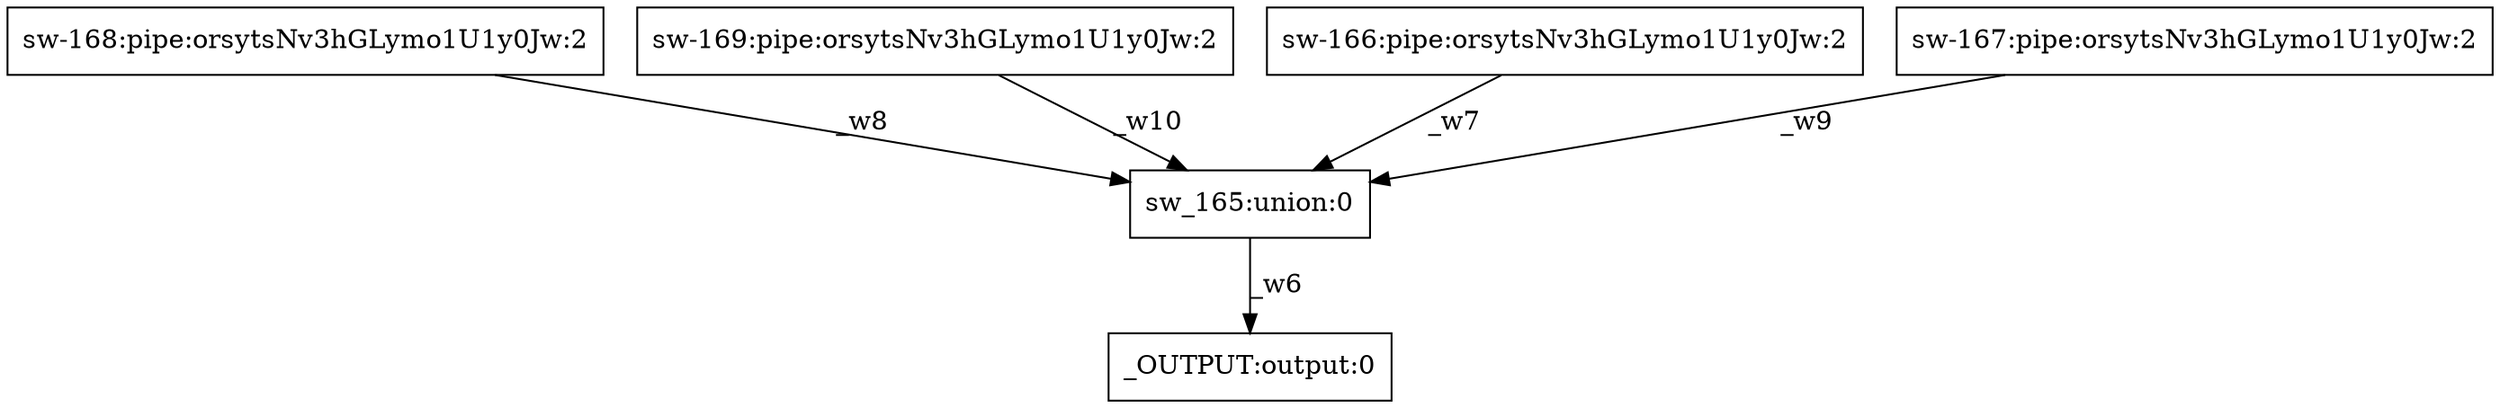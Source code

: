 digraph test1 { node [shape=box] "_OUTPUT" [label="_OUTPUT:output:0"];"sw-168" [label="sw-168:pipe:orsytsNv3hGLymo1U1y0Jw:2"];"sw_165" [label="sw_165:union:0"];"sw-169" [label="sw-169:pipe:orsytsNv3hGLymo1U1y0Jw:2"];"sw-166" [label="sw-166:pipe:orsytsNv3hGLymo1U1y0Jw:2"];"sw-167" [label="sw-167:pipe:orsytsNv3hGLymo1U1y0Jw:2"];"sw_165" -> "_OUTPUT" [label="_w6"];"sw-166" -> "sw_165" [label="_w7"];"sw-168" -> "sw_165" [label="_w8"];"sw-167" -> "sw_165" [label="_w9"];"sw-169" -> "sw_165" [label="_w10"];}